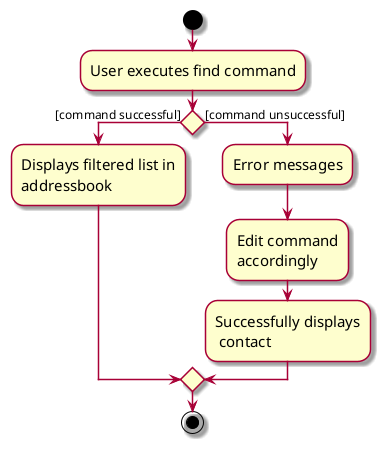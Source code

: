@startuml
skin rose
skinparam ActivityFontSize 15
skinparam ArrowFontSize 12
start
:User executes find command;

'Since the beta syntax does not support placing the condition outside the
'diamond we place it as the true branch instead.

if () then ([command successful])
    :Displays filtered list in
    addressbook;
else ([command unsuccessful])
    :Error messages;
    :Edit command
    accordingly;
    :Successfully displays
     contact;
endif
stop
@enduml
